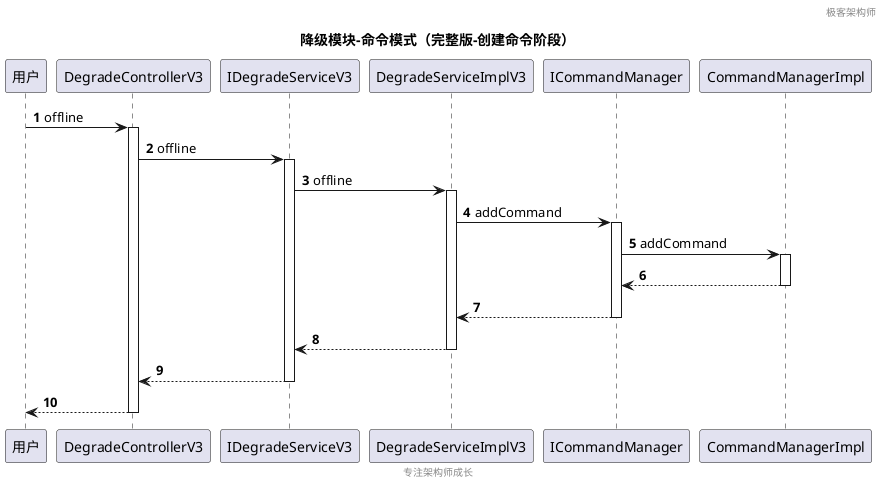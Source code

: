 @startuml
header 极客架构师
footer 专注架构师成长
title 降级模块-命令模式（完整版-创建命令阶段）
autonumber
participant 用户
用户 -> DegradeControllerV3 : offline
activate DegradeControllerV3
DegradeControllerV3 -> IDegradeServiceV3 : offline
activate IDegradeServiceV3
IDegradeServiceV3 -> DegradeServiceImplV3 : offline
activate DegradeServiceImplV3
DegradeServiceImplV3 -> ICommandManager : addCommand
activate ICommandManager
ICommandManager -> CommandManagerImpl : addCommand
activate CommandManagerImpl
CommandManagerImpl --> ICommandManager
deactivate CommandManagerImpl
ICommandManager --> DegradeServiceImplV3
deactivate ICommandManager
DegradeServiceImplV3 --> IDegradeServiceV3
deactivate DegradeServiceImplV3
IDegradeServiceV3 --> DegradeControllerV3
deactivate IDegradeServiceV3
return
@enduml